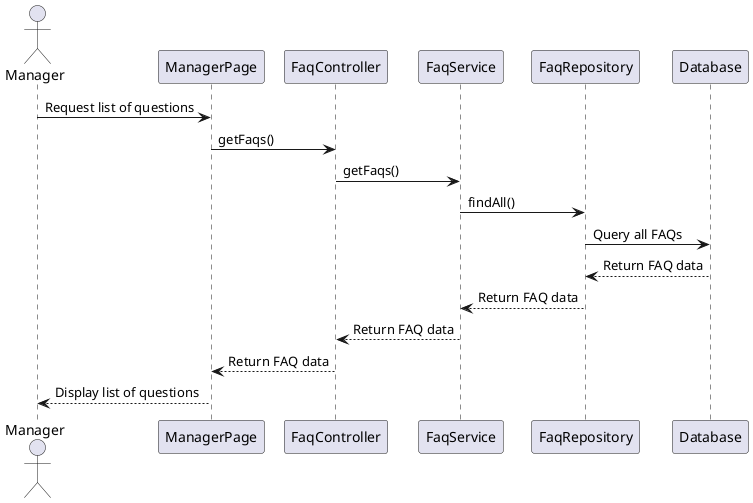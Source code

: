 @startuml
actor Manager

Manager -> ManagerPage: Request list of questions
ManagerPage -> FaqController: getFaqs()
FaqController -> FaqService: getFaqs()
FaqService -> FaqRepository: findAll()
FaqRepository -> Database: Query all FAQs
Database --> FaqRepository: Return FAQ data
FaqRepository --> FaqService: Return FAQ data
FaqService --> FaqController: Return FAQ data
FaqController --> ManagerPage: Return FAQ data
ManagerPage --> Manager: Display list of questions
@enduml
